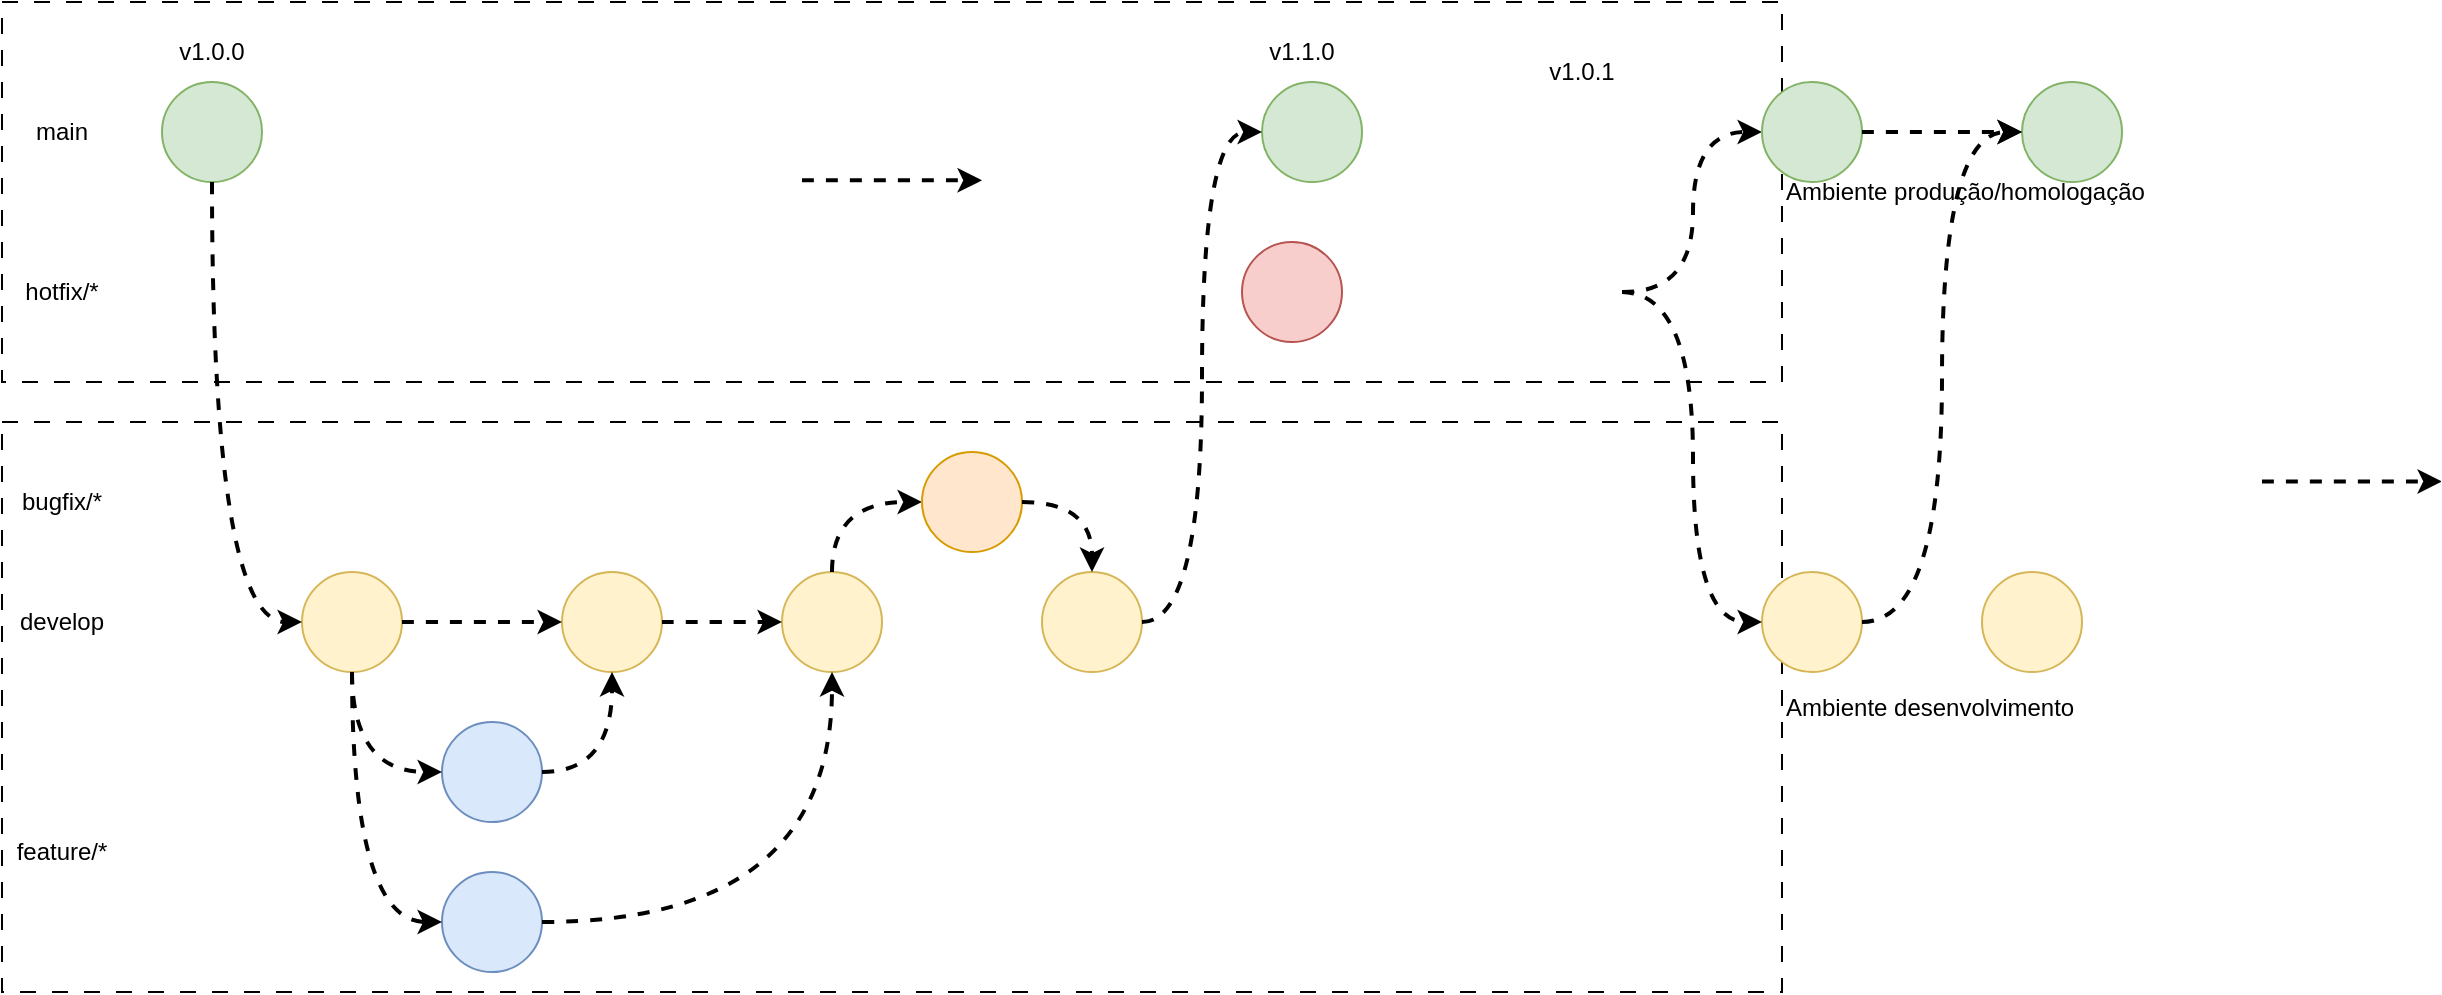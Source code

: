 <mxfile version="26.1.0">
  <diagram name="Página-1" id="yAAzpFQyS6-moK5LKDy-">
    <mxGraphModel dx="1728" dy="701" grid="1" gridSize="10" guides="1" tooltips="1" connect="1" arrows="1" fold="1" page="1" pageScale="1" pageWidth="1200" pageHeight="1600" math="0" shadow="0">
      <root>
        <mxCell id="0" />
        <mxCell id="1" parent="0" />
        <mxCell id="NYfBf1Peq1otCfuUK5g1-24" value="Ambiente produção/homologação" style="rounded=0;whiteSpace=wrap;html=1;fillColor=none;dashed=1;dashPattern=8 8;labelPosition=right;verticalLabelPosition=middle;align=left;verticalAlign=middle;" vertex="1" parent="1">
          <mxGeometry x="20" y="150" width="890" height="190" as="geometry" />
        </mxCell>
        <mxCell id="NYfBf1Peq1otCfuUK5g1-10" value="Ambiente desenvolvimento" style="rounded=0;whiteSpace=wrap;html=1;fillColor=none;dashed=1;dashPattern=8 8;labelPosition=right;verticalLabelPosition=middle;align=left;verticalAlign=middle;" vertex="1" parent="1">
          <mxGeometry x="20" y="360" width="890" height="285" as="geometry" />
        </mxCell>
        <mxCell id="NYfBf1Peq1otCfuUK5g1-1" value="" style="ellipse;whiteSpace=wrap;html=1;aspect=fixed;fillColor=#d5e8d4;strokeColor=#82b366;" vertex="1" parent="1">
          <mxGeometry x="100" y="190" width="50" height="50" as="geometry" />
        </mxCell>
        <mxCell id="NYfBf1Peq1otCfuUK5g1-4" value="" style="ellipse;whiteSpace=wrap;html=1;aspect=fixed;fillColor=#fff2cc;strokeColor=#d6b656;" vertex="1" parent="1">
          <mxGeometry x="170" y="435" width="50" height="50" as="geometry" />
        </mxCell>
        <mxCell id="NYfBf1Peq1otCfuUK5g1-5" value="main" style="text;html=1;align=center;verticalAlign=middle;whiteSpace=wrap;rounded=0;" vertex="1" parent="1">
          <mxGeometry x="20" y="200" width="60" height="30" as="geometry" />
        </mxCell>
        <mxCell id="NYfBf1Peq1otCfuUK5g1-6" value="develop" style="text;html=1;align=center;verticalAlign=middle;whiteSpace=wrap;rounded=0;" vertex="1" parent="1">
          <mxGeometry x="20" y="445" width="60" height="30" as="geometry" />
        </mxCell>
        <mxCell id="NYfBf1Peq1otCfuUK5g1-8" value="" style="endArrow=classic;html=1;rounded=0;exitX=1;exitY=0.5;exitDx=0;exitDy=0;edgeStyle=orthogonalEdgeStyle;curved=1;strokeWidth=2;dashed=1;" edge="1" parent="1">
          <mxGeometry width="50" height="50" relative="1" as="geometry">
            <mxPoint x="1150" y="389.71" as="sourcePoint" />
            <mxPoint x="1240" y="389.71" as="targetPoint" />
          </mxGeometry>
        </mxCell>
        <mxCell id="NYfBf1Peq1otCfuUK5g1-9" value="" style="endArrow=classic;html=1;rounded=0;exitX=0.5;exitY=1;exitDx=0;exitDy=0;edgeStyle=orthogonalEdgeStyle;curved=1;strokeWidth=2;dashed=1;entryX=0;entryY=0.5;entryDx=0;entryDy=0;" edge="1" parent="1" source="NYfBf1Peq1otCfuUK5g1-1" target="NYfBf1Peq1otCfuUK5g1-4">
          <mxGeometry width="50" height="50" relative="1" as="geometry">
            <mxPoint x="130" y="320" as="sourcePoint" />
            <mxPoint x="220" y="320" as="targetPoint" />
          </mxGeometry>
        </mxCell>
        <mxCell id="NYfBf1Peq1otCfuUK5g1-11" value="" style="ellipse;whiteSpace=wrap;html=1;aspect=fixed;fillColor=#dae8fc;strokeColor=#6c8ebf;" vertex="1" parent="1">
          <mxGeometry x="240" y="510" width="50" height="50" as="geometry" />
        </mxCell>
        <mxCell id="NYfBf1Peq1otCfuUK5g1-12" value="feature/*" style="text;html=1;align=center;verticalAlign=middle;whiteSpace=wrap;rounded=0;" vertex="1" parent="1">
          <mxGeometry x="20" y="560" width="60" height="30" as="geometry" />
        </mxCell>
        <mxCell id="NYfBf1Peq1otCfuUK5g1-13" value="" style="endArrow=classic;html=1;rounded=0;exitX=0.5;exitY=1;exitDx=0;exitDy=0;edgeStyle=orthogonalEdgeStyle;curved=1;strokeWidth=2;dashed=1;entryX=0;entryY=0.5;entryDx=0;entryDy=0;" edge="1" parent="1" source="NYfBf1Peq1otCfuUK5g1-4" target="NYfBf1Peq1otCfuUK5g1-11">
          <mxGeometry width="50" height="50" relative="1" as="geometry">
            <mxPoint x="340" y="507.21" as="sourcePoint" />
            <mxPoint x="430" y="507.21" as="targetPoint" />
          </mxGeometry>
        </mxCell>
        <mxCell id="NYfBf1Peq1otCfuUK5g1-14" value="" style="ellipse;whiteSpace=wrap;html=1;aspect=fixed;fillColor=#dae8fc;strokeColor=#6c8ebf;" vertex="1" parent="1">
          <mxGeometry x="240" y="585" width="50" height="50" as="geometry" />
        </mxCell>
        <mxCell id="NYfBf1Peq1otCfuUK5g1-15" value="" style="endArrow=classic;html=1;rounded=0;exitX=0.5;exitY=1;exitDx=0;exitDy=0;edgeStyle=orthogonalEdgeStyle;curved=1;strokeWidth=2;dashed=1;entryX=0;entryY=0.5;entryDx=0;entryDy=0;" edge="1" parent="1" source="NYfBf1Peq1otCfuUK5g1-4" target="NYfBf1Peq1otCfuUK5g1-14">
          <mxGeometry width="50" height="50" relative="1" as="geometry">
            <mxPoint x="140" y="705" as="sourcePoint" />
            <mxPoint x="230" y="705" as="targetPoint" />
          </mxGeometry>
        </mxCell>
        <mxCell id="NYfBf1Peq1otCfuUK5g1-16" value="" style="ellipse;whiteSpace=wrap;html=1;aspect=fixed;fillColor=#fff2cc;strokeColor=#d6b656;" vertex="1" parent="1">
          <mxGeometry x="300" y="435" width="50" height="50" as="geometry" />
        </mxCell>
        <mxCell id="NYfBf1Peq1otCfuUK5g1-17" value="" style="endArrow=classic;html=1;rounded=0;exitX=1;exitY=0.5;exitDx=0;exitDy=0;edgeStyle=orthogonalEdgeStyle;curved=1;strokeWidth=2;dashed=1;entryX=0;entryY=0.5;entryDx=0;entryDy=0;" edge="1" parent="1" source="NYfBf1Peq1otCfuUK5g1-4" target="NYfBf1Peq1otCfuUK5g1-16">
          <mxGeometry width="50" height="50" relative="1" as="geometry">
            <mxPoint x="140" y="705" as="sourcePoint" />
            <mxPoint x="230" y="705" as="targetPoint" />
          </mxGeometry>
        </mxCell>
        <mxCell id="NYfBf1Peq1otCfuUK5g1-18" value="" style="endArrow=classic;html=1;rounded=0;exitX=1;exitY=0.5;exitDx=0;exitDy=0;edgeStyle=orthogonalEdgeStyle;curved=1;strokeWidth=2;dashed=1;" edge="1" parent="1" source="NYfBf1Peq1otCfuUK5g1-11" target="NYfBf1Peq1otCfuUK5g1-16">
          <mxGeometry width="50" height="50" relative="1" as="geometry">
            <mxPoint x="140" y="705" as="sourcePoint" />
            <mxPoint x="230" y="705" as="targetPoint" />
          </mxGeometry>
        </mxCell>
        <mxCell id="NYfBf1Peq1otCfuUK5g1-19" value="" style="ellipse;whiteSpace=wrap;html=1;aspect=fixed;fillColor=#fff2cc;strokeColor=#d6b656;" vertex="1" parent="1">
          <mxGeometry x="410" y="435" width="50" height="50" as="geometry" />
        </mxCell>
        <mxCell id="NYfBf1Peq1otCfuUK5g1-20" value="" style="endArrow=classic;html=1;rounded=0;edgeStyle=orthogonalEdgeStyle;curved=1;strokeWidth=2;dashed=1;entryX=0;entryY=0.5;entryDx=0;entryDy=0;exitX=1;exitY=0.5;exitDx=0;exitDy=0;" edge="1" parent="1" target="NYfBf1Peq1otCfuUK5g1-19" source="NYfBf1Peq1otCfuUK5g1-16">
          <mxGeometry width="50" height="50" relative="1" as="geometry">
            <mxPoint x="476" y="450" as="sourcePoint" />
            <mxPoint x="345" y="705" as="targetPoint" />
          </mxGeometry>
        </mxCell>
        <mxCell id="NYfBf1Peq1otCfuUK5g1-21" value="" style="endArrow=classic;html=1;rounded=0;exitX=1;exitY=0.5;exitDx=0;exitDy=0;edgeStyle=orthogonalEdgeStyle;curved=1;strokeWidth=2;dashed=1;entryX=0.5;entryY=1;entryDx=0;entryDy=0;" edge="1" parent="1" source="NYfBf1Peq1otCfuUK5g1-14" target="NYfBf1Peq1otCfuUK5g1-19">
          <mxGeometry width="50" height="50" relative="1" as="geometry">
            <mxPoint x="460" y="675" as="sourcePoint" />
            <mxPoint x="550" y="675" as="targetPoint" />
          </mxGeometry>
        </mxCell>
        <mxCell id="NYfBf1Peq1otCfuUK5g1-22" value="" style="ellipse;whiteSpace=wrap;html=1;aspect=fixed;fillColor=#fff2cc;strokeColor=#d6b656;" vertex="1" parent="1">
          <mxGeometry x="900" y="435" width="50" height="50" as="geometry" />
        </mxCell>
        <mxCell id="NYfBf1Peq1otCfuUK5g1-23" value="" style="endArrow=classic;html=1;rounded=0;edgeStyle=orthogonalEdgeStyle;curved=1;strokeWidth=2;dashed=1;entryX=0;entryY=0.5;entryDx=0;entryDy=0;exitX=0.5;exitY=0;exitDx=0;exitDy=0;" edge="1" parent="1" target="NYfBf1Peq1otCfuUK5g1-25" source="NYfBf1Peq1otCfuUK5g1-19">
          <mxGeometry width="50" height="50" relative="1" as="geometry">
            <mxPoint x="650" y="450" as="sourcePoint" />
            <mxPoint x="519" y="705" as="targetPoint" />
          </mxGeometry>
        </mxCell>
        <mxCell id="NYfBf1Peq1otCfuUK5g1-25" value="" style="ellipse;whiteSpace=wrap;html=1;aspect=fixed;fillColor=#ffe6cc;strokeColor=#d79b00;" vertex="1" parent="1">
          <mxGeometry x="480" y="375" width="50" height="50" as="geometry" />
        </mxCell>
        <mxCell id="NYfBf1Peq1otCfuUK5g1-27" value="bugfix/*" style="text;html=1;align=center;verticalAlign=middle;whiteSpace=wrap;rounded=0;" vertex="1" parent="1">
          <mxGeometry x="20" y="385" width="60" height="30" as="geometry" />
        </mxCell>
        <mxCell id="NYfBf1Peq1otCfuUK5g1-28" value="" style="ellipse;whiteSpace=wrap;html=1;aspect=fixed;fillColor=#f8cecc;strokeColor=#b85450;" vertex="1" parent="1">
          <mxGeometry x="640" y="270" width="50" height="50" as="geometry" />
        </mxCell>
        <mxCell id="NYfBf1Peq1otCfuUK5g1-29" value="hotfix/*" style="text;html=1;align=center;verticalAlign=middle;whiteSpace=wrap;rounded=0;" vertex="1" parent="1">
          <mxGeometry x="20" y="280" width="60" height="30" as="geometry" />
        </mxCell>
        <mxCell id="NYfBf1Peq1otCfuUK5g1-30" value="" style="endArrow=classic;html=1;rounded=0;exitX=1;exitY=0.5;exitDx=0;exitDy=0;edgeStyle=orthogonalEdgeStyle;curved=1;strokeWidth=2;dashed=1;entryX=0;entryY=0.5;entryDx=0;entryDy=0;" edge="1" parent="1" target="NYfBf1Peq1otCfuUK5g1-31">
          <mxGeometry width="50" height="50" relative="1" as="geometry">
            <mxPoint x="830" y="295.0" as="sourcePoint" />
            <mxPoint x="1170" y="374.43" as="targetPoint" />
          </mxGeometry>
        </mxCell>
        <mxCell id="NYfBf1Peq1otCfuUK5g1-31" value="" style="ellipse;whiteSpace=wrap;html=1;aspect=fixed;fillColor=#d5e8d4;strokeColor=#82b366;" vertex="1" parent="1">
          <mxGeometry x="900" y="190" width="50" height="50" as="geometry" />
        </mxCell>
        <mxCell id="NYfBf1Peq1otCfuUK5g1-32" value="" style="endArrow=classic;html=1;rounded=0;exitX=1;exitY=0.5;exitDx=0;exitDy=0;edgeStyle=orthogonalEdgeStyle;curved=1;strokeWidth=2;dashed=1;entryX=0;entryY=0.5;entryDx=0;entryDy=0;" edge="1" parent="1" target="NYfBf1Peq1otCfuUK5g1-22">
          <mxGeometry width="50" height="50" relative="1" as="geometry">
            <mxPoint x="830" y="295.0" as="sourcePoint" />
            <mxPoint x="1230" y="405" as="targetPoint" />
          </mxGeometry>
        </mxCell>
        <mxCell id="NYfBf1Peq1otCfuUK5g1-33" value="" style="ellipse;whiteSpace=wrap;html=1;aspect=fixed;fillColor=#d5e8d4;strokeColor=#82b366;" vertex="1" parent="1">
          <mxGeometry x="1030" y="190" width="50" height="50" as="geometry" />
        </mxCell>
        <mxCell id="NYfBf1Peq1otCfuUK5g1-34" value="" style="endArrow=classic;html=1;rounded=0;exitX=1;exitY=0.5;exitDx=0;exitDy=0;edgeStyle=orthogonalEdgeStyle;curved=1;strokeWidth=2;dashed=1;entryX=0;entryY=0.5;entryDx=0;entryDy=0;" edge="1" parent="1" source="NYfBf1Peq1otCfuUK5g1-31" target="NYfBf1Peq1otCfuUK5g1-33">
          <mxGeometry width="50" height="50" relative="1" as="geometry">
            <mxPoint x="1210" y="435.0" as="sourcePoint" />
            <mxPoint x="1300" y="435.0" as="targetPoint" />
          </mxGeometry>
        </mxCell>
        <mxCell id="NYfBf1Peq1otCfuUK5g1-35" value="" style="ellipse;whiteSpace=wrap;html=1;aspect=fixed;fillColor=#fff2cc;strokeColor=#d6b656;" vertex="1" parent="1">
          <mxGeometry x="1010" y="435" width="50" height="50" as="geometry" />
        </mxCell>
        <mxCell id="NYfBf1Peq1otCfuUK5g1-36" value="v1.0.0" style="text;html=1;align=center;verticalAlign=middle;whiteSpace=wrap;rounded=0;" vertex="1" parent="1">
          <mxGeometry x="95" y="160" width="60" height="30" as="geometry" />
        </mxCell>
        <mxCell id="NYfBf1Peq1otCfuUK5g1-37" value="v1.1.0" style="text;html=1;align=center;verticalAlign=middle;whiteSpace=wrap;rounded=0;" vertex="1" parent="1">
          <mxGeometry x="640" y="160" width="60" height="30" as="geometry" />
        </mxCell>
        <mxCell id="NYfBf1Peq1otCfuUK5g1-38" value="" style="endArrow=classic;html=1;rounded=0;exitX=1;exitY=0.5;exitDx=0;exitDy=0;edgeStyle=orthogonalEdgeStyle;curved=1;strokeWidth=2;dashed=1;entryX=0;entryY=0.5;entryDx=0;entryDy=0;" edge="1" parent="1" source="NYfBf1Peq1otCfuUK5g1-22" target="NYfBf1Peq1otCfuUK5g1-33">
          <mxGeometry width="50" height="50" relative="1" as="geometry">
            <mxPoint x="1400" y="600" as="sourcePoint" />
            <mxPoint x="1490" y="600" as="targetPoint" />
          </mxGeometry>
        </mxCell>
        <mxCell id="NYfBf1Peq1otCfuUK5g1-39" value="" style="ellipse;whiteSpace=wrap;html=1;aspect=fixed;fillColor=#d5e8d4;strokeColor=#82b366;" vertex="1" parent="1">
          <mxGeometry x="650" y="190" width="50" height="50" as="geometry" />
        </mxCell>
        <mxCell id="NYfBf1Peq1otCfuUK5g1-40" value="" style="ellipse;whiteSpace=wrap;html=1;aspect=fixed;fillColor=#fff2cc;strokeColor=#d6b656;" vertex="1" parent="1">
          <mxGeometry x="540" y="435" width="50" height="50" as="geometry" />
        </mxCell>
        <mxCell id="NYfBf1Peq1otCfuUK5g1-41" value="" style="endArrow=classic;html=1;rounded=0;exitX=1;exitY=0.5;exitDx=0;exitDy=0;edgeStyle=orthogonalEdgeStyle;curved=1;strokeWidth=2;dashed=1;entryX=0.5;entryY=0;entryDx=0;entryDy=0;" edge="1" parent="1" source="NYfBf1Peq1otCfuUK5g1-25" target="NYfBf1Peq1otCfuUK5g1-40">
          <mxGeometry width="50" height="50" relative="1" as="geometry">
            <mxPoint x="590" y="415.0" as="sourcePoint" />
            <mxPoint x="680" y="415.0" as="targetPoint" />
          </mxGeometry>
        </mxCell>
        <mxCell id="NYfBf1Peq1otCfuUK5g1-42" value="" style="endArrow=classic;html=1;rounded=0;exitX=1;exitY=0.5;exitDx=0;exitDy=0;edgeStyle=orthogonalEdgeStyle;curved=1;strokeWidth=2;dashed=1;entryX=0;entryY=0.5;entryDx=0;entryDy=0;" edge="1" parent="1" source="NYfBf1Peq1otCfuUK5g1-40" target="NYfBf1Peq1otCfuUK5g1-39">
          <mxGeometry width="50" height="50" relative="1" as="geometry">
            <mxPoint x="1070" y="445.0" as="sourcePoint" />
            <mxPoint x="1160" y="445.0" as="targetPoint" />
          </mxGeometry>
        </mxCell>
        <mxCell id="NYfBf1Peq1otCfuUK5g1-43" value="v1.0.1" style="text;html=1;align=center;verticalAlign=middle;whiteSpace=wrap;rounded=0;" vertex="1" parent="1">
          <mxGeometry x="780" y="170" width="60" height="30" as="geometry" />
        </mxCell>
        <mxCell id="NYfBf1Peq1otCfuUK5g1-44" value="" style="endArrow=classic;html=1;rounded=0;exitX=1;exitY=0.5;exitDx=0;exitDy=0;edgeStyle=orthogonalEdgeStyle;curved=1;strokeWidth=2;dashed=1;" edge="1" parent="1">
          <mxGeometry width="50" height="50" relative="1" as="geometry">
            <mxPoint x="420" y="239.17" as="sourcePoint" />
            <mxPoint x="510" y="239.17" as="targetPoint" />
          </mxGeometry>
        </mxCell>
      </root>
    </mxGraphModel>
  </diagram>
</mxfile>
